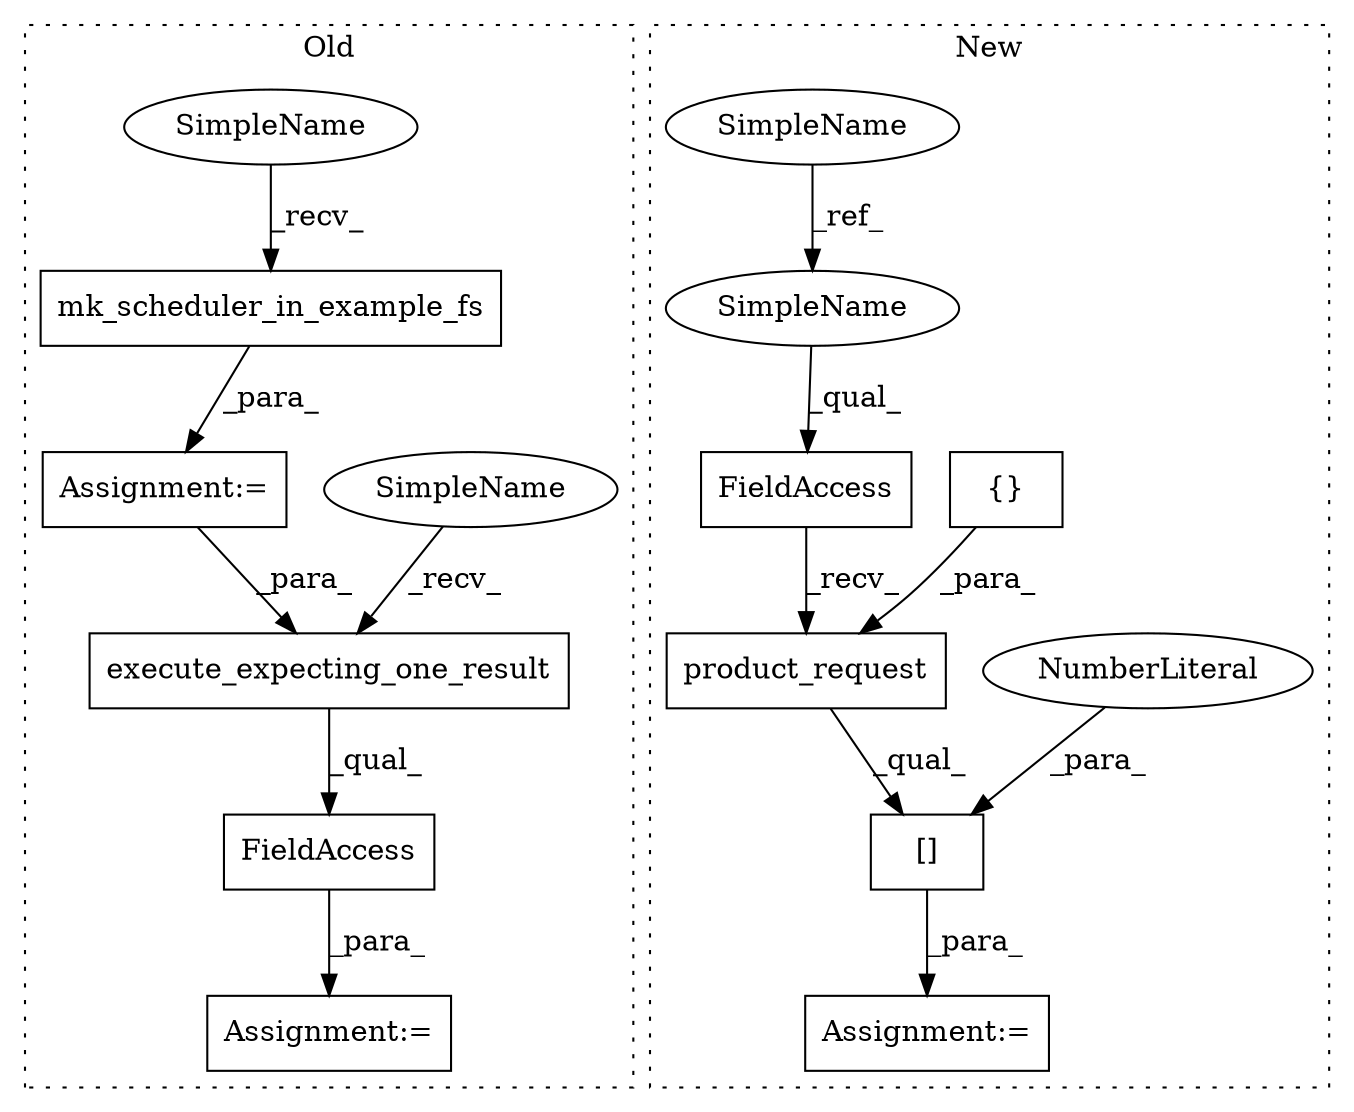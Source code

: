 digraph G {
subgraph cluster0 {
1 [label="mk_scheduler_in_example_fs" a="32" s="13825,13892" l="32,2" shape="box"];
5 [label="Assignment:=" a="7" s="13819" l="1" shape="box"];
8 [label="Assignment:=" a="7" s="14035" l="1" shape="box"];
11 [label="execute_expecting_one_result" a="32" s="14041,14116" l="29,1" shape="box"];
12 [label="FieldAccess" a="22" s="14036" l="87" shape="box"];
14 [label="SimpleName" a="42" s="14036" l="4" shape="ellipse"];
15 [label="SimpleName" a="42" s="13820" l="4" shape="ellipse"];
label = "Old";
style="dotted";
}
subgraph cluster1 {
2 [label="product_request" a="32" s="13021,13084" l="16,1" shape="box"];
3 [label="{}" a="4" s="13075,13083" l="1,1" shape="box"];
4 [label="FieldAccess" a="22" s="13006" l="14" shape="box"];
6 [label="[]" a="2" s="13006,13087" l="80,1" shape="box"];
7 [label="NumberLiteral" a="34" s="13086" l="1" shape="ellipse"];
9 [label="Assignment:=" a="7" s="13005" l="1" shape="box"];
10 [label="SimpleName" a="42" s="12787" l="4" shape="ellipse"];
13 [label="SimpleName" a="42" s="13006" l="4" shape="ellipse"];
label = "New";
style="dotted";
}
1 -> 5 [label="_para_"];
2 -> 6 [label="_qual_"];
3 -> 2 [label="_para_"];
4 -> 2 [label="_recv_"];
5 -> 11 [label="_para_"];
6 -> 9 [label="_para_"];
7 -> 6 [label="_para_"];
10 -> 13 [label="_ref_"];
11 -> 12 [label="_qual_"];
12 -> 8 [label="_para_"];
13 -> 4 [label="_qual_"];
14 -> 11 [label="_recv_"];
15 -> 1 [label="_recv_"];
}